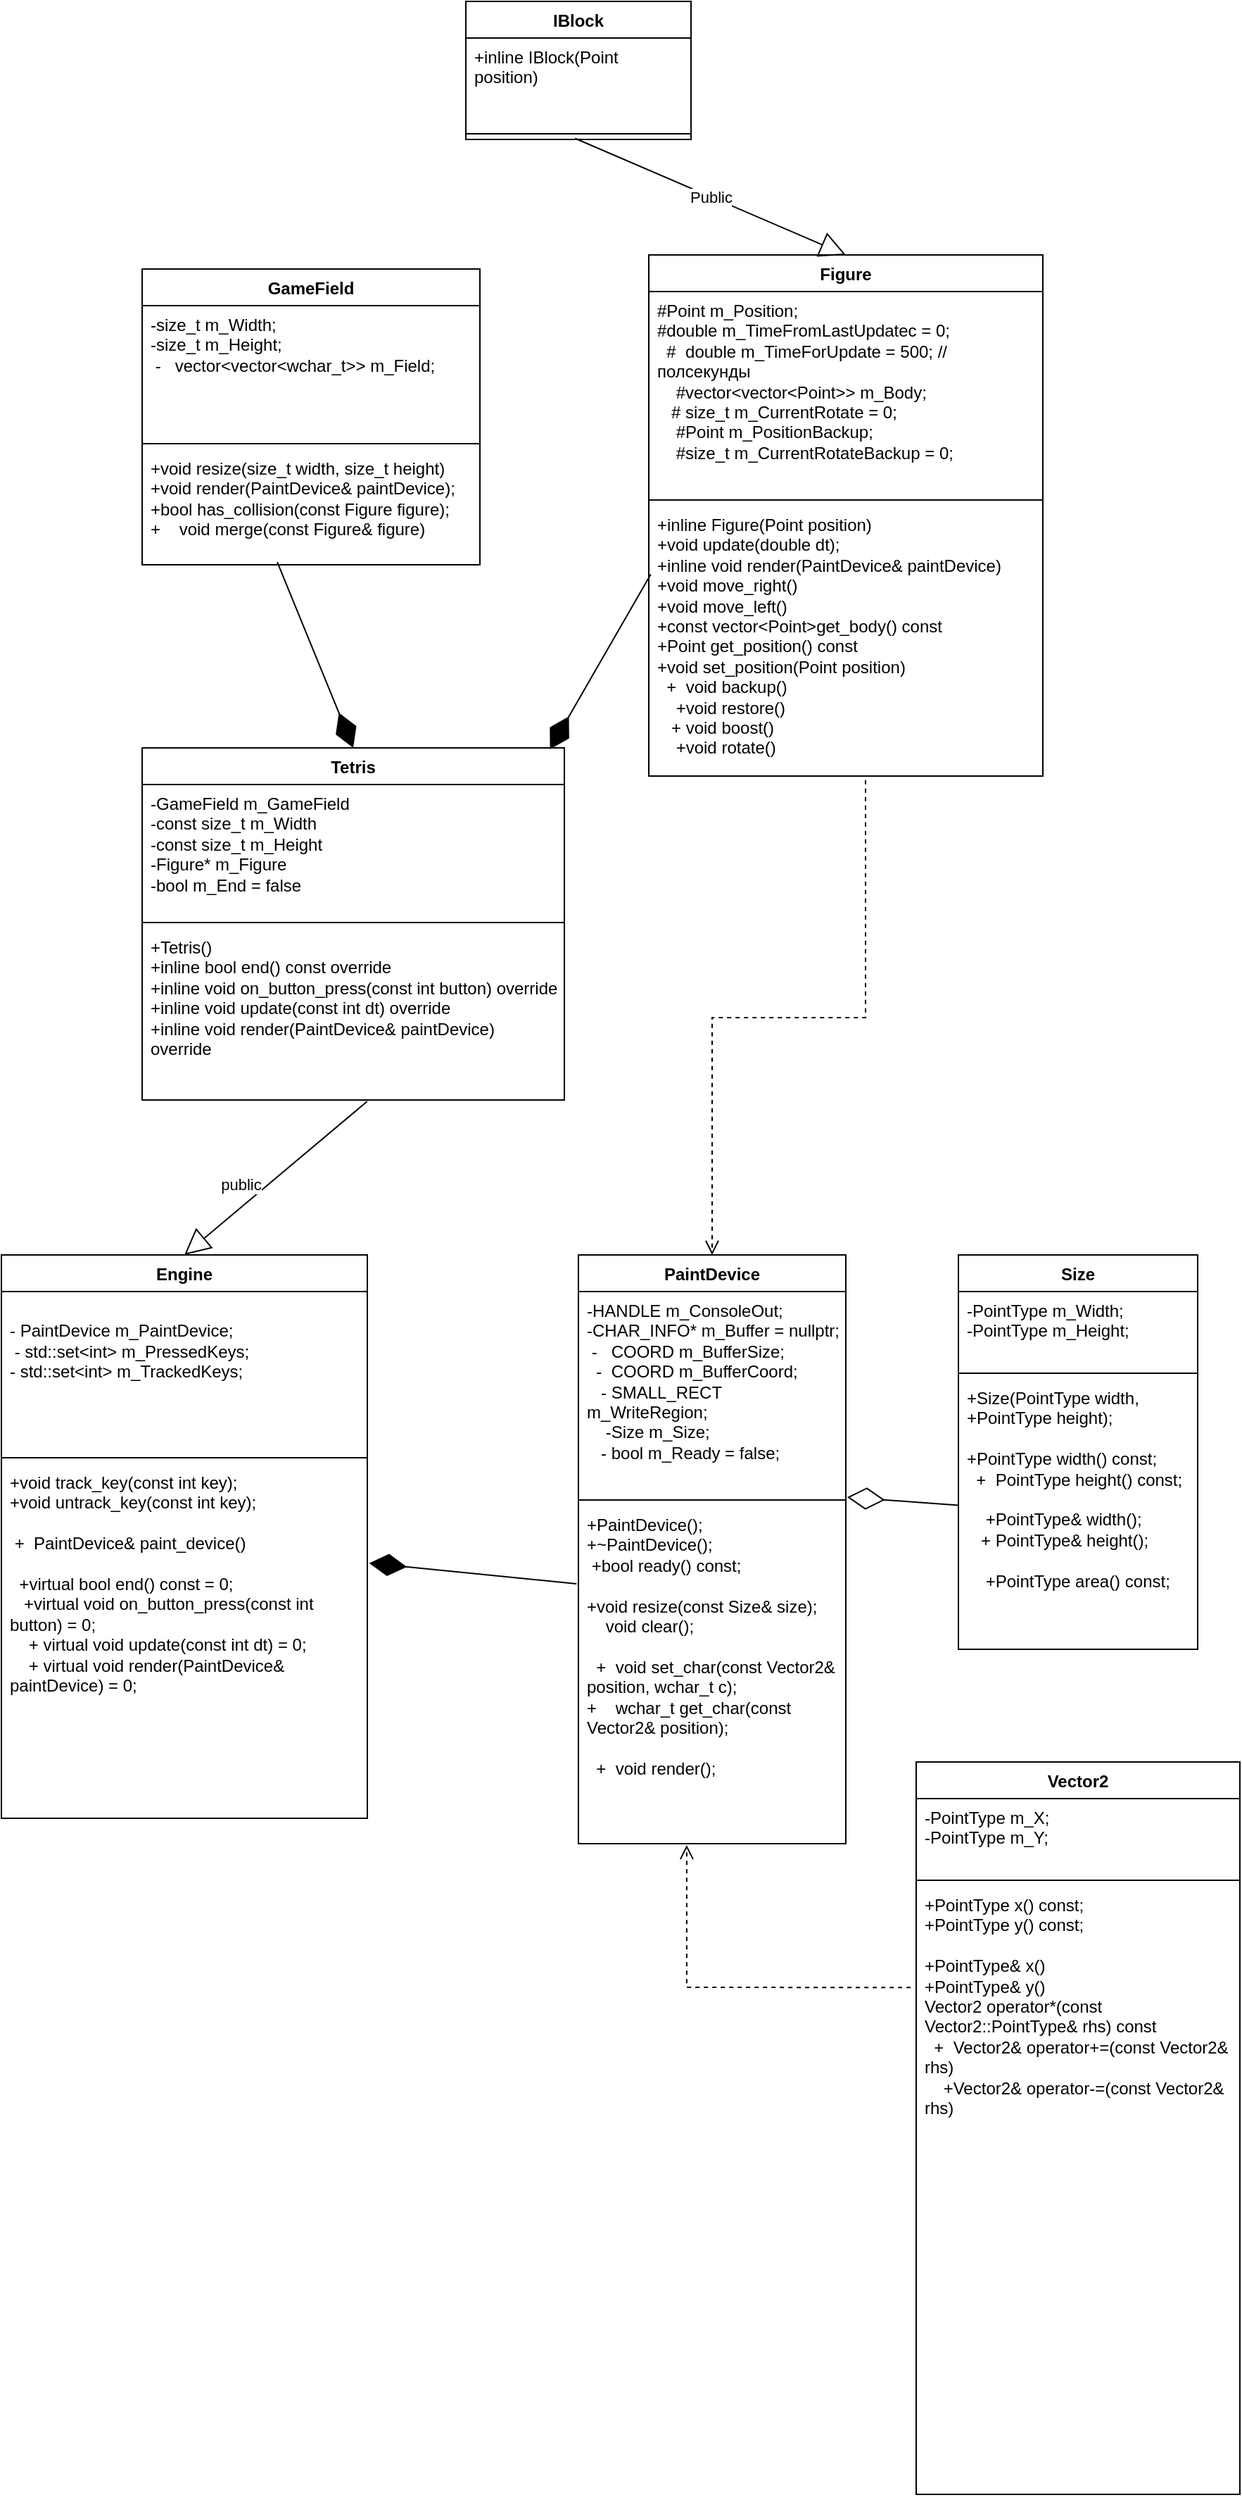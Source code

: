 <mxfile version="21.3.8" type="device">
  <diagram id="C5RBs43oDa-KdzZeNtuy" name="Page-1">
    <mxGraphModel dx="1484" dy="1947" grid="1" gridSize="10" guides="1" tooltips="1" connect="1" arrows="1" fold="1" page="1" pageScale="1" pageWidth="827" pageHeight="1169" math="0" shadow="0">
      <root>
        <mxCell id="WIyWlLk6GJQsqaUBKTNV-0" />
        <mxCell id="WIyWlLk6GJQsqaUBKTNV-1" parent="WIyWlLk6GJQsqaUBKTNV-0" />
        <mxCell id="Eg61ymvkbNE_hD9mVmhV-4" value="Engine" style="swimlane;fontStyle=1;align=center;verticalAlign=top;childLayout=stackLayout;horizontal=1;startSize=26;horizontalStack=0;resizeParent=1;resizeParentMax=0;resizeLast=0;collapsible=1;marginBottom=0;whiteSpace=wrap;html=1;" vertex="1" parent="WIyWlLk6GJQsqaUBKTNV-1">
          <mxGeometry x="100" y="430" width="260" height="400" as="geometry" />
        </mxCell>
        <mxCell id="Eg61ymvkbNE_hD9mVmhV-5" value="&lt;div&gt;&lt;br&gt;&lt;/div&gt;&lt;div&gt;- PaintDevice m_PaintDevice;&lt;span style=&quot;&quot;&gt;&lt;/span&gt;&lt;/div&gt;&lt;div&gt;&lt;span style=&quot;&quot;&gt;&lt;span style=&quot;&quot;&gt;&lt;span style=&quot;white-space: pre;&quot;&gt;&amp;nbsp;- &lt;/span&gt;&lt;/span&gt;std::set&amp;lt;int&amp;gt; m_PressedKeys;&lt;/span&gt;&lt;/div&gt;&lt;div&gt;&lt;span style=&quot;&quot;&gt;&lt;span style=&quot;&quot;&gt;&lt;span style=&quot;white-space: pre;&quot;&gt;-&amp;nbsp;&lt;/span&gt;&lt;/span&gt;std::set&amp;lt;int&amp;gt; m_TrackedKeys;&lt;/span&gt;&lt;/div&gt;" style="text;strokeColor=none;fillColor=none;align=left;verticalAlign=top;spacingLeft=4;spacingRight=4;overflow=hidden;rotatable=0;points=[[0,0.5],[1,0.5]];portConstraint=eastwest;whiteSpace=wrap;html=1;" vertex="1" parent="Eg61ymvkbNE_hD9mVmhV-4">
          <mxGeometry y="26" width="260" height="114" as="geometry" />
        </mxCell>
        <mxCell id="Eg61ymvkbNE_hD9mVmhV-6" value="" style="line;strokeWidth=1;fillColor=none;align=left;verticalAlign=middle;spacingTop=-1;spacingLeft=3;spacingRight=3;rotatable=0;labelPosition=right;points=[];portConstraint=eastwest;strokeColor=inherit;" vertex="1" parent="Eg61ymvkbNE_hD9mVmhV-4">
          <mxGeometry y="140" width="260" height="8" as="geometry" />
        </mxCell>
        <mxCell id="Eg61ymvkbNE_hD9mVmhV-7" value="&lt;div&gt;&lt;span style=&quot;background-color: initial;&quot;&gt;+void track_key(const int key);&lt;/span&gt;&lt;/div&gt;&lt;div&gt;+void untrack_key(const int key);&lt;span style=&quot;&quot;&gt;&lt;/span&gt;&lt;/div&gt;&lt;div&gt;&lt;br&gt;&lt;/div&gt;&lt;div&gt;&lt;span style=&quot;&quot;&gt;&lt;span style=&quot;&quot;&gt;&lt;span style=&quot;white-space: pre;&quot;&gt;&amp;nbsp;+&amp;nbsp;&amp;nbsp;&lt;/span&gt;&lt;/span&gt;PaintDevice&amp;amp; paint_device()&amp;nbsp;&lt;/span&gt;&lt;/div&gt;&lt;div&gt;&lt;br&gt;&lt;/div&gt;&lt;div&gt;&lt;span style=&quot;&quot;&gt;&lt;span style=&quot;&quot;&gt;&lt;span style=&quot;white-space: pre;&quot;&gt;&amp;nbsp;&amp;nbsp;+&lt;/span&gt;&lt;/span&gt;virtual bool end() const = 0;&lt;/span&gt;&lt;/div&gt;&lt;div&gt;&lt;span style=&quot;&quot;&gt;&lt;span style=&quot;&quot;&gt;&lt;span style=&quot;white-space: pre;&quot;&gt;&amp;nbsp;&amp;nbsp;&amp;nbsp;+&lt;/span&gt;&lt;/span&gt;virtual void on_button_press(const int button) = 0;&lt;/span&gt;&lt;/div&gt;&lt;div&gt;&lt;span style=&quot;&quot;&gt;&lt;span style=&quot;&quot;&gt;&lt;span style=&quot;white-space: pre;&quot;&gt;&amp;nbsp;&amp;nbsp;&amp;nbsp;&amp;nbsp;+ &lt;/span&gt;&lt;/span&gt;virtual void update(const int dt) = 0;&lt;/span&gt;&lt;/div&gt;&lt;div&gt;&lt;span style=&quot;&quot;&gt;&lt;span style=&quot;&quot;&gt;&lt;span style=&quot;white-space: pre;&quot;&gt;&amp;nbsp;&amp;nbsp;&amp;nbsp;&amp;nbsp;+ &lt;/span&gt;&lt;/span&gt;virtual void render(PaintDevice&amp;amp; paintDevice) = 0;&lt;/span&gt;&lt;/div&gt;" style="text;strokeColor=none;fillColor=none;align=left;verticalAlign=top;spacingLeft=4;spacingRight=4;overflow=hidden;rotatable=0;points=[[0,0.5],[1,0.5]];portConstraint=eastwest;whiteSpace=wrap;html=1;" vertex="1" parent="Eg61ymvkbNE_hD9mVmhV-4">
          <mxGeometry y="148" width="260" height="252" as="geometry" />
        </mxCell>
        <mxCell id="Eg61ymvkbNE_hD9mVmhV-8" value="Tetris" style="swimlane;fontStyle=1;align=center;verticalAlign=top;childLayout=stackLayout;horizontal=1;startSize=26;horizontalStack=0;resizeParent=1;resizeParentMax=0;resizeLast=0;collapsible=1;marginBottom=0;whiteSpace=wrap;html=1;" vertex="1" parent="WIyWlLk6GJQsqaUBKTNV-1">
          <mxGeometry x="200" y="70" width="300" height="250" as="geometry" />
        </mxCell>
        <mxCell id="Eg61ymvkbNE_hD9mVmhV-9" value="&lt;div&gt;-GameField m_GameField&lt;/div&gt;&lt;div&gt;-const size_t m_Width&lt;span style=&quot;&quot;&gt;&lt;/span&gt;&lt;/div&gt;&lt;div&gt;&lt;span style=&quot;&quot;&gt;-const size_t m_Height&amp;nbsp;&lt;/span&gt;&lt;/div&gt;&lt;div&gt;&lt;span style=&quot;background-color: initial;&quot;&gt;-Figure* m_Figure&lt;/span&gt;&lt;/div&gt;&lt;div&gt;&lt;span style=&quot;&quot;&gt;-bool m_End = false&lt;/span&gt;&lt;/div&gt;" style="text;strokeColor=none;fillColor=none;align=left;verticalAlign=top;spacingLeft=4;spacingRight=4;overflow=hidden;rotatable=0;points=[[0,0.5],[1,0.5]];portConstraint=eastwest;whiteSpace=wrap;html=1;" vertex="1" parent="Eg61ymvkbNE_hD9mVmhV-8">
          <mxGeometry y="26" width="300" height="94" as="geometry" />
        </mxCell>
        <mxCell id="Eg61ymvkbNE_hD9mVmhV-10" value="" style="line;strokeWidth=1;fillColor=none;align=left;verticalAlign=middle;spacingTop=-1;spacingLeft=3;spacingRight=3;rotatable=0;labelPosition=right;points=[];portConstraint=eastwest;strokeColor=inherit;" vertex="1" parent="Eg61ymvkbNE_hD9mVmhV-8">
          <mxGeometry y="120" width="300" height="8" as="geometry" />
        </mxCell>
        <mxCell id="Eg61ymvkbNE_hD9mVmhV-11" value="&lt;div&gt;+Tetris()&lt;/div&gt;&lt;div&gt;+inline bool end() const override&lt;span style=&quot;&quot;&gt;&lt;/span&gt;&lt;/div&gt;&lt;div&gt;+inline void on_button_press(const int button) override&lt;br&gt;&lt;/div&gt;&lt;div&gt;+inline void update(const int dt) override&lt;br&gt;&lt;/div&gt;&lt;div&gt;+inline void render(PaintDevice&amp;amp; paintDevice) override&lt;br&gt;&lt;/div&gt;" style="text;strokeColor=none;fillColor=none;align=left;verticalAlign=top;spacingLeft=4;spacingRight=4;overflow=hidden;rotatable=0;points=[[0,0.5],[1,0.5]];portConstraint=eastwest;whiteSpace=wrap;html=1;" vertex="1" parent="Eg61ymvkbNE_hD9mVmhV-8">
          <mxGeometry y="128" width="300" height="122" as="geometry" />
        </mxCell>
        <mxCell id="Eg61ymvkbNE_hD9mVmhV-15" value="public" style="endArrow=block;endSize=16;endFill=0;html=1;rounded=0;entryX=0.5;entryY=0;entryDx=0;entryDy=0;exitX=0.533;exitY=1.008;exitDx=0;exitDy=0;exitPerimeter=0;" edge="1" parent="WIyWlLk6GJQsqaUBKTNV-1" source="Eg61ymvkbNE_hD9mVmhV-11" target="Eg61ymvkbNE_hD9mVmhV-4">
          <mxGeometry x="0.26" y="-13" width="160" relative="1" as="geometry">
            <mxPoint x="-10" y="360" as="sourcePoint" />
            <mxPoint x="390" y="380" as="targetPoint" />
            <mxPoint as="offset" />
          </mxGeometry>
        </mxCell>
        <mxCell id="Eg61ymvkbNE_hD9mVmhV-16" value="PaintDevice" style="swimlane;fontStyle=1;align=center;verticalAlign=top;childLayout=stackLayout;horizontal=1;startSize=26;horizontalStack=0;resizeParent=1;resizeParentMax=0;resizeLast=0;collapsible=1;marginBottom=0;whiteSpace=wrap;html=1;" vertex="1" parent="WIyWlLk6GJQsqaUBKTNV-1">
          <mxGeometry x="510" y="430" width="190" height="418" as="geometry" />
        </mxCell>
        <mxCell id="Eg61ymvkbNE_hD9mVmhV-17" value="&lt;div&gt;-&lt;span style=&quot;background-color: initial;&quot;&gt;HANDLE m_ConsoleOut;&lt;/span&gt;&lt;/div&gt;&lt;div&gt;-CHAR_INFO* m_Buffer = nullptr;&lt;span style=&quot;&quot;&gt;&lt;/span&gt;&lt;/div&gt;&lt;div&gt;&lt;span style=&quot;&quot;&gt;&lt;span style=&quot;&quot;&gt;&lt;span style=&quot;white-space: pre;&quot;&gt;&amp;nbsp;-&amp;nbsp;&amp;nbsp;&amp;nbsp;&lt;/span&gt;&lt;/span&gt;COORD m_BufferSize;&lt;/span&gt;&lt;/div&gt;&lt;div&gt;&lt;span style=&quot;&quot;&gt;&lt;span style=&quot;&quot;&gt;&lt;span style=&quot;white-space: pre;&quot;&gt;&amp;nbsp;&amp;nbsp;-&amp;nbsp;&amp;nbsp;&lt;/span&gt;&lt;/span&gt;COORD m_BufferCoord;&lt;/span&gt;&lt;/div&gt;&lt;div&gt;&lt;span style=&quot;&quot;&gt;&lt;span style=&quot;&quot;&gt;&lt;span style=&quot;white-space: pre;&quot;&gt;&amp;nbsp;&amp;nbsp;&amp;nbsp;-&amp;nbsp;&lt;/span&gt;&lt;/span&gt;SMALL_RECT m_WriteRegion;&lt;/span&gt;&lt;/div&gt;&lt;div&gt;&lt;span style=&quot;&quot;&gt;&lt;span style=&quot;&quot;&gt;&lt;span style=&quot;white-space: pre;&quot;&gt;&amp;nbsp;&amp;nbsp;&amp;nbsp;&amp;nbsp;-&lt;/span&gt;&lt;/span&gt;Size m_Size;&lt;/span&gt;&lt;/div&gt;&lt;div&gt;&lt;span style=&quot;&quot;&gt;&lt;span style=&quot;&quot;&gt;&lt;span style=&quot;white-space: pre;&quot;&gt;&amp;nbsp;&amp;nbsp;&amp;nbsp;-&amp;nbsp;&lt;/span&gt;&lt;/span&gt;bool m_Ready = false;&lt;/span&gt;&lt;/div&gt;" style="text;strokeColor=none;fillColor=none;align=left;verticalAlign=top;spacingLeft=4;spacingRight=4;overflow=hidden;rotatable=0;points=[[0,0.5],[1,0.5]];portConstraint=eastwest;whiteSpace=wrap;html=1;" vertex="1" parent="Eg61ymvkbNE_hD9mVmhV-16">
          <mxGeometry y="26" width="190" height="144" as="geometry" />
        </mxCell>
        <mxCell id="Eg61ymvkbNE_hD9mVmhV-18" value="" style="line;strokeWidth=1;fillColor=none;align=left;verticalAlign=middle;spacingTop=-1;spacingLeft=3;spacingRight=3;rotatable=0;labelPosition=right;points=[];portConstraint=eastwest;strokeColor=inherit;" vertex="1" parent="Eg61ymvkbNE_hD9mVmhV-16">
          <mxGeometry y="170" width="190" height="8" as="geometry" />
        </mxCell>
        <mxCell id="Eg61ymvkbNE_hD9mVmhV-19" value="&lt;div&gt;+PaintDevice();&lt;/div&gt;&lt;div&gt;+~PaintDevice();&lt;span style=&quot;&quot;&gt;&lt;/span&gt;&lt;/div&gt;&lt;div&gt;&lt;span style=&quot;&quot;&gt;&lt;span style=&quot;&quot;&gt;&lt;span style=&quot;white-space: pre;&quot;&gt;&amp;nbsp;+&lt;/span&gt;&lt;/span&gt;bool ready() const;&lt;/span&gt;&lt;/div&gt;&lt;div&gt;&lt;br&gt;&lt;/div&gt;&lt;div&gt;&lt;span style=&quot;&quot;&gt;+void resize(const Size&amp;amp; size);&lt;/span&gt;&lt;/div&gt;&lt;div&gt;&lt;span style=&quot;&quot;&gt;&lt;span style=&quot;&quot;&gt;&lt;span style=&quot;white-space: pre;&quot;&gt;&amp;nbsp;&amp;nbsp;&amp;nbsp;&amp;nbsp;&lt;/span&gt;&lt;/span&gt;void clear();&lt;/span&gt;&lt;/div&gt;&lt;div&gt;&lt;br&gt;&lt;/div&gt;&lt;div&gt;&lt;span style=&quot;&quot;&gt;&lt;span style=&quot;&quot;&gt;&lt;span style=&quot;white-space: pre;&quot;&gt;&amp;nbsp;&amp;nbsp;+&amp;nbsp;&amp;nbsp;&lt;/span&gt;&lt;/span&gt;void set_char(const Vector2&amp;amp; position, wchar_t c);&lt;/span&gt;&lt;/div&gt;&lt;div&gt;&lt;span style=&quot;&quot;&gt;&lt;span style=&quot;&quot;&gt;&lt;span style=&quot;white-space: pre;&quot;&gt;+&amp;nbsp;&amp;nbsp;&amp;nbsp;&amp;nbsp;&lt;/span&gt;&lt;/span&gt;wchar_t get_char(const Vector2&amp;amp; position);&lt;/span&gt;&lt;/div&gt;&lt;div&gt;&lt;br&gt;&lt;/div&gt;&lt;div&gt;&lt;span style=&quot;&quot;&gt;&lt;span style=&quot;&quot;&gt;&lt;span style=&quot;white-space: pre;&quot;&gt;&amp;nbsp;&amp;nbsp;+&amp;nbsp;&amp;nbsp;&lt;/span&gt;&lt;/span&gt;void render();&lt;/span&gt;&lt;/div&gt;" style="text;strokeColor=none;fillColor=none;align=left;verticalAlign=top;spacingLeft=4;spacingRight=4;overflow=hidden;rotatable=0;points=[[0,0.5],[1,0.5]];portConstraint=eastwest;whiteSpace=wrap;html=1;" vertex="1" parent="Eg61ymvkbNE_hD9mVmhV-16">
          <mxGeometry y="178" width="190" height="240" as="geometry" />
        </mxCell>
        <mxCell id="Eg61ymvkbNE_hD9mVmhV-21" value="Vector2" style="swimlane;fontStyle=1;align=center;verticalAlign=top;childLayout=stackLayout;horizontal=1;startSize=26;horizontalStack=0;resizeParent=1;resizeParentMax=0;resizeLast=0;collapsible=1;marginBottom=0;whiteSpace=wrap;html=1;" vertex="1" parent="WIyWlLk6GJQsqaUBKTNV-1">
          <mxGeometry x="750" y="790" width="230" height="520" as="geometry" />
        </mxCell>
        <mxCell id="Eg61ymvkbNE_hD9mVmhV-22" value="&lt;div&gt;-PointType m_X;&lt;/div&gt;&lt;div&gt;-PointType m_Y;&lt;span style=&quot;&quot;&gt;&lt;/span&gt;&lt;/div&gt;" style="text;strokeColor=none;fillColor=none;align=left;verticalAlign=top;spacingLeft=4;spacingRight=4;overflow=hidden;rotatable=0;points=[[0,0.5],[1,0.5]];portConstraint=eastwest;whiteSpace=wrap;html=1;" vertex="1" parent="Eg61ymvkbNE_hD9mVmhV-21">
          <mxGeometry y="26" width="230" height="54" as="geometry" />
        </mxCell>
        <mxCell id="Eg61ymvkbNE_hD9mVmhV-23" value="" style="line;strokeWidth=1;fillColor=none;align=left;verticalAlign=middle;spacingTop=-1;spacingLeft=3;spacingRight=3;rotatable=0;labelPosition=right;points=[];portConstraint=eastwest;strokeColor=inherit;" vertex="1" parent="Eg61ymvkbNE_hD9mVmhV-21">
          <mxGeometry y="80" width="230" height="8" as="geometry" />
        </mxCell>
        <mxCell id="Eg61ymvkbNE_hD9mVmhV-24" value="&lt;div&gt;+PointType x() const;&lt;/div&gt;&lt;div&gt;+PointType y() const;&lt;span style=&quot;&quot;&gt;&lt;/span&gt;&lt;/div&gt;&lt;div&gt;&lt;br&gt;&lt;/div&gt;&lt;div&gt;&lt;span style=&quot;&quot;&gt;+PointType&amp;amp; x()&lt;/span&gt;&lt;/div&gt;&lt;div&gt;&lt;span style=&quot;background-color: initial;&quot;&gt;+PointType&amp;amp; y()&lt;/span&gt;&lt;/div&gt;&lt;div&gt;&lt;span style=&quot;background-color: initial;&quot;&gt;Vector2 operator*(const Vector2::PointType&amp;amp; rhs) const&lt;/span&gt;&lt;br&gt;&lt;/div&gt;&lt;div&gt;&lt;span style=&quot;&quot;&gt;&lt;span style=&quot;&quot;&gt;&lt;span style=&quot;white-space: pre;&quot;&gt;&amp;nbsp;&amp;nbsp;+&amp;nbsp;&amp;nbsp;&lt;/span&gt;&lt;/span&gt;Vector2&amp;amp; operator+=(const Vector2&amp;amp; rhs)&lt;/span&gt;&lt;/div&gt;&lt;div&gt;&lt;span style=&quot;&quot;&gt;&lt;span style=&quot;&quot;&gt;&lt;span style=&quot;white-space: pre;&quot;&gt;&amp;nbsp;&amp;nbsp;&amp;nbsp;&amp;nbsp;+&lt;/span&gt;&lt;/span&gt;Vector2&amp;amp; operator-=(const Vector2&amp;amp; rhs)&lt;/span&gt;&lt;/div&gt;" style="text;strokeColor=none;fillColor=none;align=left;verticalAlign=top;spacingLeft=4;spacingRight=4;overflow=hidden;rotatable=0;points=[[0,0.5],[1,0.5]];portConstraint=eastwest;whiteSpace=wrap;html=1;" vertex="1" parent="Eg61ymvkbNE_hD9mVmhV-21">
          <mxGeometry y="88" width="230" height="432" as="geometry" />
        </mxCell>
        <mxCell id="Eg61ymvkbNE_hD9mVmhV-25" value="Size" style="swimlane;fontStyle=1;align=center;verticalAlign=top;childLayout=stackLayout;horizontal=1;startSize=26;horizontalStack=0;resizeParent=1;resizeParentMax=0;resizeLast=0;collapsible=1;marginBottom=0;whiteSpace=wrap;html=1;" vertex="1" parent="WIyWlLk6GJQsqaUBKTNV-1">
          <mxGeometry x="780" y="430" width="170" height="280" as="geometry" />
        </mxCell>
        <mxCell id="Eg61ymvkbNE_hD9mVmhV-26" value="&lt;div&gt;-PointType m_Width;&lt;/div&gt;&lt;div&gt;-PointType m_Height;&lt;span style=&quot;&quot;&gt;&lt;/span&gt;&lt;/div&gt;" style="text;strokeColor=none;fillColor=none;align=left;verticalAlign=top;spacingLeft=4;spacingRight=4;overflow=hidden;rotatable=0;points=[[0,0.5],[1,0.5]];portConstraint=eastwest;whiteSpace=wrap;html=1;" vertex="1" parent="Eg61ymvkbNE_hD9mVmhV-25">
          <mxGeometry y="26" width="170" height="54" as="geometry" />
        </mxCell>
        <mxCell id="Eg61ymvkbNE_hD9mVmhV-27" value="" style="line;strokeWidth=1;fillColor=none;align=left;verticalAlign=middle;spacingTop=-1;spacingLeft=3;spacingRight=3;rotatable=0;labelPosition=right;points=[];portConstraint=eastwest;strokeColor=inherit;" vertex="1" parent="Eg61ymvkbNE_hD9mVmhV-25">
          <mxGeometry y="80" width="170" height="8" as="geometry" />
        </mxCell>
        <mxCell id="Eg61ymvkbNE_hD9mVmhV-28" value="&lt;div&gt;+Size(PointType width, +PointType height);&lt;/div&gt;&lt;div&gt;&lt;br&gt;&lt;/div&gt;&lt;div&gt;+PointType width() const;&lt;span style=&quot;&quot;&gt;&lt;/span&gt;&lt;/div&gt;&lt;div&gt;&lt;span style=&quot;&quot;&gt;&lt;span style=&quot;&quot;&gt;&lt;span style=&quot;white-space: pre;&quot;&gt;&amp;nbsp;&amp;nbsp;+&amp;nbsp;&amp;nbsp;&lt;/span&gt;&lt;/span&gt;PointType height() const;&lt;/span&gt;&lt;/div&gt;&lt;div&gt;&lt;br&gt;&lt;/div&gt;&lt;div&gt;&lt;span style=&quot;&quot;&gt;&lt;span style=&quot;&quot;&gt;&lt;span style=&quot;white-space: pre;&quot;&gt;&amp;nbsp;&amp;nbsp;&amp;nbsp;&amp;nbsp;+&lt;/span&gt;&lt;/span&gt;PointType&amp;amp; width();&lt;/span&gt;&lt;/div&gt;&lt;div&gt;&lt;span style=&quot;&quot;&gt;&lt;span style=&quot;&quot;&gt;&lt;span style=&quot;white-space: pre;&quot;&gt;&amp;nbsp;&amp;nbsp;&amp;nbsp;+&amp;nbsp;&lt;/span&gt;&lt;/span&gt;PointType&amp;amp; height();&lt;/span&gt;&lt;/div&gt;&lt;div&gt;&lt;br&gt;&lt;/div&gt;&lt;div&gt;&lt;span style=&quot;&quot;&gt;&lt;span style=&quot;&quot;&gt;&lt;span style=&quot;white-space: pre;&quot;&gt;&amp;nbsp;&amp;nbsp;&amp;nbsp;&amp;nbsp;+&lt;/span&gt;&lt;/span&gt;PointType area() const;&lt;/span&gt;&lt;/div&gt;" style="text;strokeColor=none;fillColor=none;align=left;verticalAlign=top;spacingLeft=4;spacingRight=4;overflow=hidden;rotatable=0;points=[[0,0.5],[1,0.5]];portConstraint=eastwest;whiteSpace=wrap;html=1;" vertex="1" parent="Eg61ymvkbNE_hD9mVmhV-25">
          <mxGeometry y="88" width="170" height="192" as="geometry" />
        </mxCell>
        <mxCell id="Eg61ymvkbNE_hD9mVmhV-29" value="" style="endArrow=diamondThin;endFill=0;endSize=24;html=1;rounded=0;entryX=1.005;entryY=1.014;entryDx=0;entryDy=0;entryPerimeter=0;" edge="1" parent="WIyWlLk6GJQsqaUBKTNV-1" source="Eg61ymvkbNE_hD9mVmhV-28" target="Eg61ymvkbNE_hD9mVmhV-17">
          <mxGeometry width="160" relative="1" as="geometry">
            <mxPoint x="700" y="500" as="sourcePoint" />
            <mxPoint x="860" y="500" as="targetPoint" />
          </mxGeometry>
        </mxCell>
        <mxCell id="Eg61ymvkbNE_hD9mVmhV-30" value="" style="html=1;verticalAlign=bottom;endArrow=open;dashed=1;endSize=8;edgeStyle=elbowEdgeStyle;elbow=vertical;curved=0;rounded=0;entryX=0.405;entryY=1.004;entryDx=0;entryDy=0;entryPerimeter=0;exitX=-0.017;exitY=0.167;exitDx=0;exitDy=0;exitPerimeter=0;" edge="1" parent="WIyWlLk6GJQsqaUBKTNV-1" source="Eg61ymvkbNE_hD9mVmhV-24" target="Eg61ymvkbNE_hD9mVmhV-19">
          <mxGeometry x="0.143" y="75" relative="1" as="geometry">
            <mxPoint x="660" y="950" as="sourcePoint" />
            <mxPoint x="710" y="840" as="targetPoint" />
            <Array as="points">
              <mxPoint x="630" y="950" />
            </Array>
            <mxPoint x="12" y="40" as="offset" />
          </mxGeometry>
        </mxCell>
        <mxCell id="Eg61ymvkbNE_hD9mVmhV-31" value="GameField" style="swimlane;fontStyle=1;align=center;verticalAlign=top;childLayout=stackLayout;horizontal=1;startSize=26;horizontalStack=0;resizeParent=1;resizeParentMax=0;resizeLast=0;collapsible=1;marginBottom=0;whiteSpace=wrap;html=1;" vertex="1" parent="WIyWlLk6GJQsqaUBKTNV-1">
          <mxGeometry x="200" y="-270" width="240" height="210" as="geometry" />
        </mxCell>
        <mxCell id="Eg61ymvkbNE_hD9mVmhV-32" value="&lt;div&gt;-size_t m_Width;&lt;/div&gt;&lt;div&gt;-size_t m_Height;&lt;span style=&quot;&quot;&gt;&lt;/span&gt;&lt;/div&gt;&lt;div&gt;&lt;span style=&quot;&quot;&gt;&lt;span style=&quot;&quot;&gt;&lt;span style=&quot;white-space: pre;&quot;&gt;&amp;nbsp;-&amp;nbsp;&amp;nbsp;&amp;nbsp;&lt;/span&gt;&lt;/span&gt;vector&amp;lt;vector&amp;lt;wchar_t&amp;gt;&amp;gt; m_Field;&lt;/span&gt;&lt;/div&gt;" style="text;strokeColor=none;fillColor=none;align=left;verticalAlign=top;spacingLeft=4;spacingRight=4;overflow=hidden;rotatable=0;points=[[0,0.5],[1,0.5]];portConstraint=eastwest;whiteSpace=wrap;html=1;" vertex="1" parent="Eg61ymvkbNE_hD9mVmhV-31">
          <mxGeometry y="26" width="240" height="94" as="geometry" />
        </mxCell>
        <mxCell id="Eg61ymvkbNE_hD9mVmhV-33" value="" style="line;strokeWidth=1;fillColor=none;align=left;verticalAlign=middle;spacingTop=-1;spacingLeft=3;spacingRight=3;rotatable=0;labelPosition=right;points=[];portConstraint=eastwest;strokeColor=inherit;" vertex="1" parent="Eg61ymvkbNE_hD9mVmhV-31">
          <mxGeometry y="120" width="240" height="8" as="geometry" />
        </mxCell>
        <mxCell id="Eg61ymvkbNE_hD9mVmhV-34" value="&lt;div&gt;+void resize(size_t width, size_t height)&amp;nbsp;&lt;/div&gt;&lt;div&gt;&lt;span style=&quot;&quot;&gt;+void render(PaintDevice&amp;amp; paintDevice);&lt;/span&gt;&lt;/div&gt;&lt;div&gt;&lt;span style=&quot;&quot;&gt;+bool has_collision(const Figure figure);&lt;/span&gt;&lt;/div&gt;&lt;div&gt;&lt;span style=&quot;&quot;&gt;+&amp;nbsp; &amp;nbsp; void merge(const Figure&amp;amp; figure)&lt;/span&gt;&lt;/div&gt;" style="text;strokeColor=none;fillColor=none;align=left;verticalAlign=top;spacingLeft=4;spacingRight=4;overflow=hidden;rotatable=0;points=[[0,0.5],[1,0.5]];portConstraint=eastwest;whiteSpace=wrap;html=1;" vertex="1" parent="Eg61ymvkbNE_hD9mVmhV-31">
          <mxGeometry y="128" width="240" height="82" as="geometry" />
        </mxCell>
        <mxCell id="Eg61ymvkbNE_hD9mVmhV-35" value="" style="endArrow=diamondThin;endFill=1;endSize=24;html=1;rounded=0;entryX=0.5;entryY=0;entryDx=0;entryDy=0;exitX=0.4;exitY=0.976;exitDx=0;exitDy=0;exitPerimeter=0;" edge="1" parent="WIyWlLk6GJQsqaUBKTNV-1" source="Eg61ymvkbNE_hD9mVmhV-34" target="Eg61ymvkbNE_hD9mVmhV-8">
          <mxGeometry width="160" relative="1" as="geometry">
            <mxPoint x="320" y="40" as="sourcePoint" />
            <mxPoint x="380" y="60" as="targetPoint" />
          </mxGeometry>
        </mxCell>
        <mxCell id="Eg61ymvkbNE_hD9mVmhV-36" value="IBlock" style="swimlane;fontStyle=1;align=center;verticalAlign=top;childLayout=stackLayout;horizontal=1;startSize=26;horizontalStack=0;resizeParent=1;resizeParentMax=0;resizeLast=0;collapsible=1;marginBottom=0;whiteSpace=wrap;html=1;" vertex="1" parent="WIyWlLk6GJQsqaUBKTNV-1">
          <mxGeometry x="430" y="-460" width="160" height="98" as="geometry" />
        </mxCell>
        <mxCell id="Eg61ymvkbNE_hD9mVmhV-37" value="+inline IBlock(Point position)" style="text;strokeColor=none;fillColor=none;align=left;verticalAlign=top;spacingLeft=4;spacingRight=4;overflow=hidden;rotatable=0;points=[[0,0.5],[1,0.5]];portConstraint=eastwest;whiteSpace=wrap;html=1;" vertex="1" parent="Eg61ymvkbNE_hD9mVmhV-36">
          <mxGeometry y="26" width="160" height="64" as="geometry" />
        </mxCell>
        <mxCell id="Eg61ymvkbNE_hD9mVmhV-38" value="" style="line;strokeWidth=1;fillColor=none;align=left;verticalAlign=middle;spacingTop=-1;spacingLeft=3;spacingRight=3;rotatable=0;labelPosition=right;points=[];portConstraint=eastwest;strokeColor=inherit;" vertex="1" parent="Eg61ymvkbNE_hD9mVmhV-36">
          <mxGeometry y="90" width="160" height="8" as="geometry" />
        </mxCell>
        <mxCell id="Eg61ymvkbNE_hD9mVmhV-40" value="Figure" style="swimlane;fontStyle=1;align=center;verticalAlign=top;childLayout=stackLayout;horizontal=1;startSize=26;horizontalStack=0;resizeParent=1;resizeParentMax=0;resizeLast=0;collapsible=1;marginBottom=0;whiteSpace=wrap;html=1;" vertex="1" parent="WIyWlLk6GJQsqaUBKTNV-1">
          <mxGeometry x="560" y="-280" width="280" height="370" as="geometry" />
        </mxCell>
        <mxCell id="Eg61ymvkbNE_hD9mVmhV-41" value="&lt;div&gt;#Point m_Position;&lt;/div&gt;&lt;div&gt;#double m_TimeFromLastUpdatec = 0;&lt;span style=&quot;&quot;&gt;&lt;/span&gt;&lt;/div&gt;&lt;div&gt;&lt;span style=&quot;&quot;&gt;&lt;span style=&quot;&quot;&gt;&lt;span style=&quot;white-space: pre;&quot;&gt;&amp;nbsp;&amp;nbsp;#&amp;nbsp;&amp;nbsp;&lt;/span&gt;&lt;/span&gt;double m_TimeForUpdate = 500; //полсекунды&lt;/span&gt;&lt;/div&gt;&lt;div&gt;&lt;span style=&quot;&quot;&gt;&lt;span style=&quot;&quot;&gt;&lt;span style=&quot;white-space: pre;&quot;&gt;&amp;nbsp;&amp;nbsp;&amp;nbsp;&amp;nbsp;#&lt;/span&gt;&lt;/span&gt;vector&amp;lt;vector&amp;lt;Point&amp;gt;&amp;gt; m_Body;&lt;/span&gt;&lt;/div&gt;&lt;div&gt;&lt;span style=&quot;&quot;&gt;&lt;span style=&quot;&quot;&gt;&lt;span style=&quot;white-space: pre;&quot;&gt;&amp;nbsp;&amp;nbsp;&amp;nbsp;#&amp;nbsp;&lt;/span&gt;&lt;/span&gt;size_t m_CurrentRotate = 0;&lt;/span&gt;&lt;/div&gt;&lt;div&gt;&lt;span style=&quot;&quot;&gt;&lt;span style=&quot;&quot;&gt;&lt;span style=&quot;white-space: pre;&quot;&gt;&amp;nbsp;&amp;nbsp;&amp;nbsp;&amp;nbsp;#&lt;/span&gt;&lt;/span&gt;Point m_PositionBackup;&lt;/span&gt;&lt;/div&gt;&lt;div&gt;&lt;span style=&quot;&quot;&gt;&lt;span style=&quot;&quot;&gt;&lt;span style=&quot;white-space: pre;&quot;&gt;&amp;nbsp;&amp;nbsp;&amp;nbsp;&amp;nbsp;#&lt;/span&gt;&lt;/span&gt;size_t m_CurrentRotateBackup = 0;&lt;/span&gt;&lt;/div&gt;" style="text;strokeColor=none;fillColor=none;align=left;verticalAlign=top;spacingLeft=4;spacingRight=4;overflow=hidden;rotatable=0;points=[[0,0.5],[1,0.5]];portConstraint=eastwest;whiteSpace=wrap;html=1;" vertex="1" parent="Eg61ymvkbNE_hD9mVmhV-40">
          <mxGeometry y="26" width="280" height="144" as="geometry" />
        </mxCell>
        <mxCell id="Eg61ymvkbNE_hD9mVmhV-42" value="" style="line;strokeWidth=1;fillColor=none;align=left;verticalAlign=middle;spacingTop=-1;spacingLeft=3;spacingRight=3;rotatable=0;labelPosition=right;points=[];portConstraint=eastwest;strokeColor=inherit;" vertex="1" parent="Eg61ymvkbNE_hD9mVmhV-40">
          <mxGeometry y="170" width="280" height="8" as="geometry" />
        </mxCell>
        <mxCell id="Eg61ymvkbNE_hD9mVmhV-43" value="+inline Figure(Point position)&lt;br&gt;&lt;div&gt;+void update(double dt);&lt;/div&gt;&lt;div&gt;+inline void render(PaintDevice&amp;amp; paintDevice)&lt;span style=&quot;&quot;&gt;&lt;/span&gt;&lt;/div&gt;&lt;div&gt;+void move_right()&lt;br&gt;&lt;/div&gt;&lt;div&gt;+void move_left()&lt;br&gt;&lt;/div&gt;&lt;div&gt;+const vector&amp;lt;Point&amp;gt;get_body() const&lt;br&gt;&lt;/div&gt;&lt;div&gt;&lt;div&gt;+Point get_position() const&amp;nbsp;&lt;/div&gt;&lt;div&gt;+void set_position(Point position)&amp;nbsp;&lt;span style=&quot;&quot;&gt;&lt;/span&gt;&lt;/div&gt;&lt;div&gt;&lt;span style=&quot;&quot;&gt;&lt;span style=&quot;&quot;&gt;&lt;span style=&quot;white-space: pre;&quot;&gt;&amp;nbsp;&amp;nbsp;+&amp;nbsp;&amp;nbsp;&lt;/span&gt;&lt;/span&gt;void backup()&amp;nbsp;&lt;/span&gt;&lt;/div&gt;&lt;div&gt;&lt;span style=&quot;&quot;&gt;&lt;span style=&quot;&quot;&gt;&lt;span style=&quot;white-space: pre;&quot;&gt;&amp;nbsp;&amp;nbsp;&amp;nbsp;&amp;nbsp;+&lt;/span&gt;&lt;/span&gt;void restore()&amp;nbsp;&lt;/span&gt;&lt;/div&gt;&lt;div&gt;&lt;span style=&quot;&quot;&gt;&lt;span style=&quot;&quot;&gt;&lt;span style=&quot;white-space: pre;&quot;&gt;&amp;nbsp;&amp;nbsp;&amp;nbsp;+&amp;nbsp;&lt;/span&gt;&lt;/span&gt;void boost()&amp;nbsp;&lt;/span&gt;&lt;/div&gt;&lt;div&gt;&lt;span style=&quot;&quot;&gt;&lt;span style=&quot;&quot;&gt;&lt;span style=&quot;white-space: pre;&quot;&gt;&amp;nbsp;&amp;nbsp;&amp;nbsp;&amp;nbsp;+&lt;/span&gt;&lt;/span&gt;void rotate()&amp;nbsp;&lt;br&gt;&lt;/span&gt;&lt;/div&gt;&lt;/div&gt;" style="text;strokeColor=none;fillColor=none;align=left;verticalAlign=top;spacingLeft=4;spacingRight=4;overflow=hidden;rotatable=0;points=[[0,0.5],[1,0.5]];portConstraint=eastwest;whiteSpace=wrap;html=1;" vertex="1" parent="Eg61ymvkbNE_hD9mVmhV-40">
          <mxGeometry y="178" width="280" height="192" as="geometry" />
        </mxCell>
        <mxCell id="Eg61ymvkbNE_hD9mVmhV-44" value="" style="html=1;verticalAlign=bottom;endArrow=open;dashed=1;endSize=8;edgeStyle=elbowEdgeStyle;elbow=vertical;curved=0;rounded=0;entryX=0.5;entryY=0;entryDx=0;entryDy=0;exitX=0.55;exitY=1.015;exitDx=0;exitDy=0;exitPerimeter=0;" edge="1" parent="WIyWlLk6GJQsqaUBKTNV-1" source="Eg61ymvkbNE_hD9mVmhV-43" target="Eg61ymvkbNE_hD9mVmhV-16">
          <mxGeometry x="-0.227" y="69" relative="1" as="geometry">
            <mxPoint x="710" y="270.37" as="sourcePoint" />
            <mxPoint x="630" y="270.37" as="targetPoint" />
            <mxPoint as="offset" />
          </mxGeometry>
        </mxCell>
        <mxCell id="Eg61ymvkbNE_hD9mVmhV-45" value="" style="endArrow=diamondThin;endFill=1;endSize=24;html=1;rounded=0;entryX=0.966;entryY=0.004;entryDx=0;entryDy=0;entryPerimeter=0;exitX=0.005;exitY=0.254;exitDx=0;exitDy=0;exitPerimeter=0;" edge="1" parent="WIyWlLk6GJQsqaUBKTNV-1" source="Eg61ymvkbNE_hD9mVmhV-43" target="Eg61ymvkbNE_hD9mVmhV-8">
          <mxGeometry width="160" relative="1" as="geometry">
            <mxPoint x="360" y="-80" as="sourcePoint" />
            <mxPoint x="520" y="-80" as="targetPoint" />
          </mxGeometry>
        </mxCell>
        <mxCell id="Eg61ymvkbNE_hD9mVmhV-46" value="Public" style="endArrow=block;endSize=16;endFill=0;html=1;rounded=0;exitX=0.485;exitY=1.113;exitDx=0;exitDy=0;exitPerimeter=0;entryX=0.5;entryY=0;entryDx=0;entryDy=0;" edge="1" parent="WIyWlLk6GJQsqaUBKTNV-1" source="Eg61ymvkbNE_hD9mVmhV-37" target="Eg61ymvkbNE_hD9mVmhV-40">
          <mxGeometry width="160" relative="1" as="geometry">
            <mxPoint x="360" y="-180" as="sourcePoint" />
            <mxPoint x="520" y="-180" as="targetPoint" />
          </mxGeometry>
        </mxCell>
        <mxCell id="Eg61ymvkbNE_hD9mVmhV-48" value="" style="endArrow=diamondThin;endFill=1;endSize=24;html=1;rounded=0;entryX=1.005;entryY=0.281;entryDx=0;entryDy=0;entryPerimeter=0;exitX=-0.007;exitY=0.231;exitDx=0;exitDy=0;exitPerimeter=0;" edge="1" parent="WIyWlLk6GJQsqaUBKTNV-1" source="Eg61ymvkbNE_hD9mVmhV-19" target="Eg61ymvkbNE_hD9mVmhV-7">
          <mxGeometry width="160" relative="1" as="geometry">
            <mxPoint x="360" y="770" as="sourcePoint" />
            <mxPoint x="520" y="770" as="targetPoint" />
          </mxGeometry>
        </mxCell>
      </root>
    </mxGraphModel>
  </diagram>
</mxfile>
